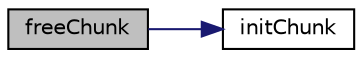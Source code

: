 digraph "freeChunk"
{
 // INTERACTIVE_SVG=YES
 // LATEX_PDF_SIZE
  edge [fontname="Helvetica",fontsize="10",labelfontname="Helvetica",labelfontsize="10"];
  node [fontname="Helvetica",fontsize="10",shape=record];
  rankdir="LR";
  Node1 [label="freeChunk",height=0.2,width=0.4,color="black", fillcolor="grey75", style="filled", fontcolor="black",tooltip="Free up the resources used by the given chunk."];
  Node1 -> Node2 [color="midnightblue",fontsize="10",style="solid",fontname="Helvetica"];
  Node2 [label="initChunk",height=0.2,width=0.4,color="black", fillcolor="white", style="filled",URL="$chunk_8c.html#a6fb4c9316c5daf0ff4bd05af12e31849",tooltip="Initialise an empty chunk."];
}

